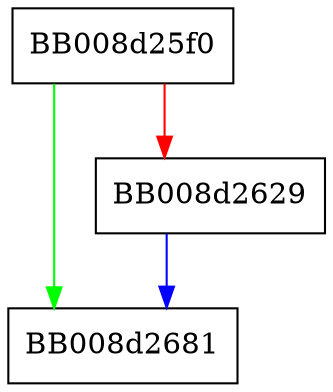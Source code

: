 digraph __tz_compute {
  node [shape="box"];
  graph [splines=ortho];
  BB008d25f0 -> BB008d2681 [color="green"];
  BB008d25f0 -> BB008d2629 [color="red"];
  BB008d2629 -> BB008d2681 [color="blue"];
}